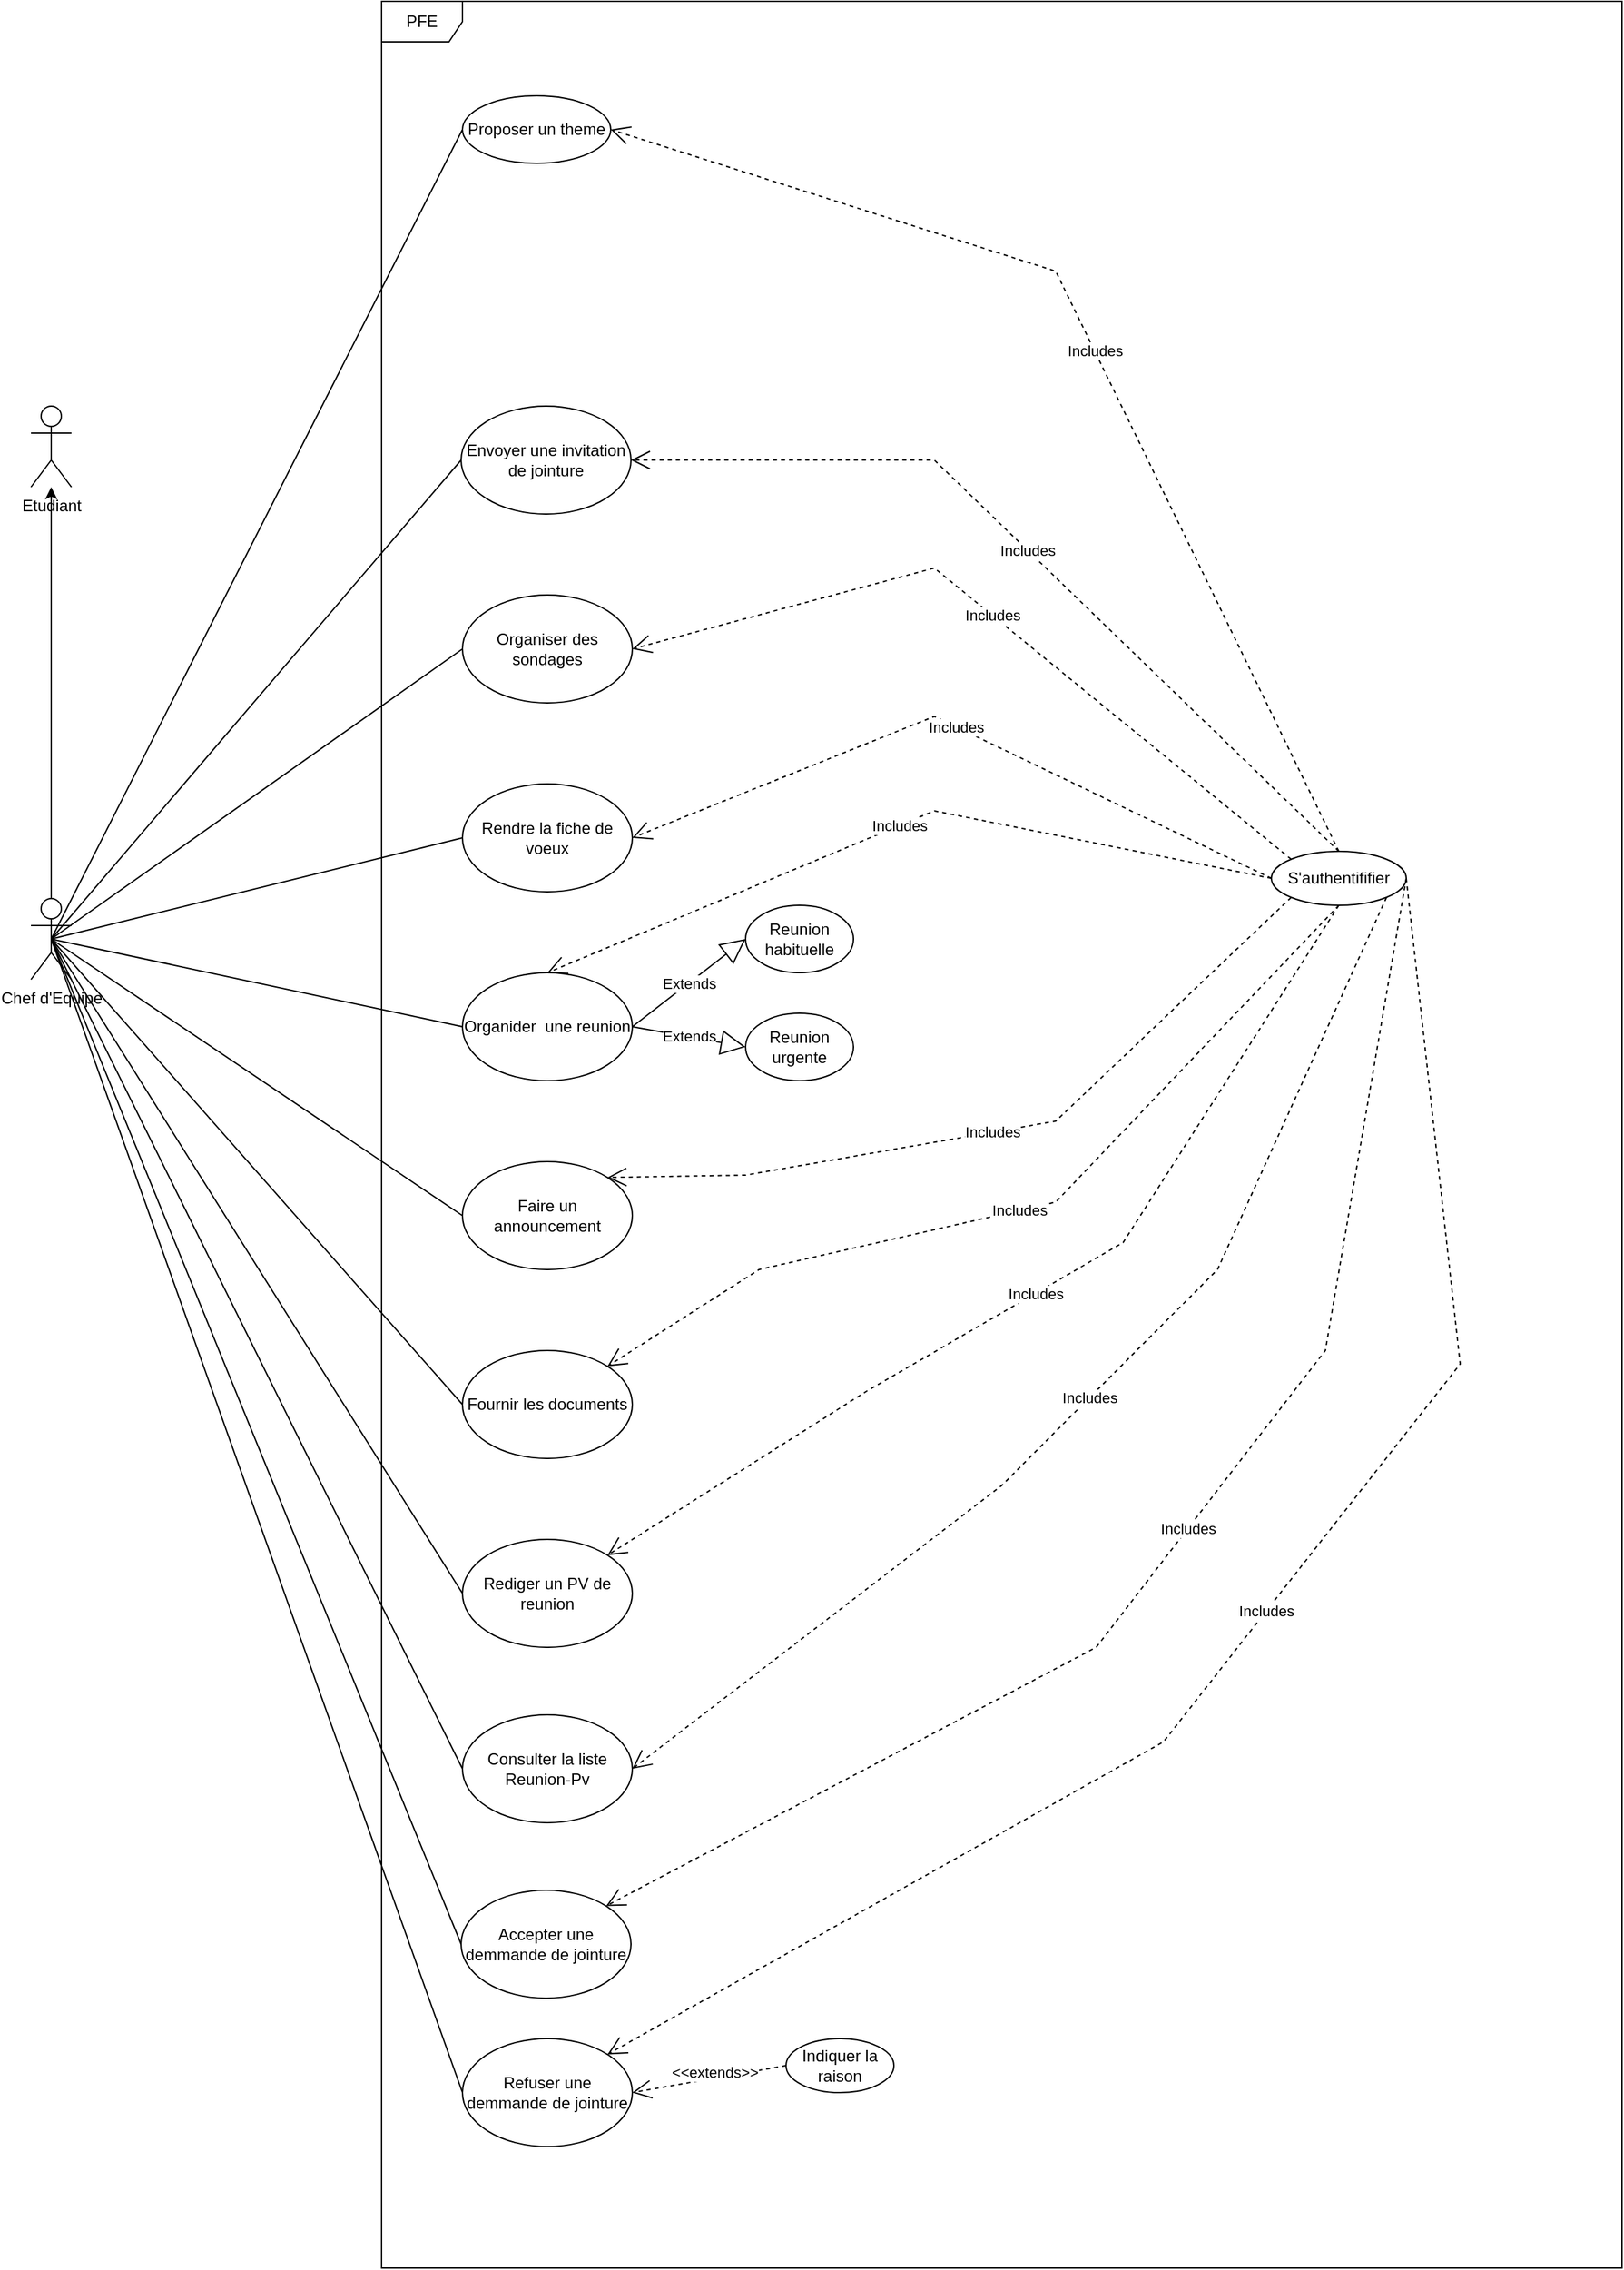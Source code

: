 <mxfile version="16.6.7" type="github">
  <diagram id="A067LKS2ry-VZMvpZOUi" name="Page-1">
    <mxGraphModel dx="635" dy="312" grid="1" gridSize="10" guides="1" tooltips="1" connect="1" arrows="1" fold="1" page="1" pageScale="1" pageWidth="827" pageHeight="1169" math="0" shadow="0">
      <root>
        <mxCell id="0" />
        <mxCell id="1" parent="0" />
        <mxCell id="kKdQHFVWe_23k0Kt-Wqn-3" value="" style="edgeStyle=orthogonalEdgeStyle;rounded=0;orthogonalLoop=1;jettySize=auto;html=1;" parent="1" source="kKdQHFVWe_23k0Kt-Wqn-1" target="kKdQHFVWe_23k0Kt-Wqn-2" edge="1">
          <mxGeometry relative="1" as="geometry" />
        </mxCell>
        <mxCell id="kKdQHFVWe_23k0Kt-Wqn-1" value="Chef d&#39;Equipe" style="shape=umlActor;verticalLabelPosition=bottom;verticalAlign=top;html=1;outlineConnect=0;" parent="1" vertex="1">
          <mxGeometry x="40" y="675" width="30" height="60" as="geometry" />
        </mxCell>
        <mxCell id="kKdQHFVWe_23k0Kt-Wqn-2" value="Etudiant&lt;br&gt;" style="shape=umlActor;verticalLabelPosition=bottom;verticalAlign=top;html=1;outlineConnect=0;" parent="1" vertex="1">
          <mxGeometry x="40" y="310" width="30" height="60" as="geometry" />
        </mxCell>
        <mxCell id="kKdQHFVWe_23k0Kt-Wqn-8" value="PFE" style="shape=umlFrame;whiteSpace=wrap;html=1;" parent="1" vertex="1">
          <mxGeometry x="300" y="10" width="920" height="1680" as="geometry" />
        </mxCell>
        <mxCell id="kKdQHFVWe_23k0Kt-Wqn-9" value="Proposer un theme" style="ellipse;whiteSpace=wrap;html=1;" parent="1" vertex="1">
          <mxGeometry x="360" y="80" width="110" height="50" as="geometry" />
        </mxCell>
        <mxCell id="kKdQHFVWe_23k0Kt-Wqn-11" value="Envoyer une invitation de jointure" style="ellipse;whiteSpace=wrap;html=1;" parent="1" vertex="1">
          <mxGeometry x="359" y="310" width="126" height="80" as="geometry" />
        </mxCell>
        <mxCell id="kKdQHFVWe_23k0Kt-Wqn-12" value="Organiser des sondages" style="ellipse;whiteSpace=wrap;html=1;" parent="1" vertex="1">
          <mxGeometry x="360" y="450" width="126" height="80" as="geometry" />
        </mxCell>
        <mxCell id="kKdQHFVWe_23k0Kt-Wqn-13" value="Rendre la fiche de voeux" style="ellipse;whiteSpace=wrap;html=1;" parent="1" vertex="1">
          <mxGeometry x="360" y="590" width="126" height="80" as="geometry" />
        </mxCell>
        <mxCell id="kKdQHFVWe_23k0Kt-Wqn-14" value="Organider&amp;nbsp; une reunion" style="ellipse;whiteSpace=wrap;html=1;" parent="1" vertex="1">
          <mxGeometry x="360" y="730" width="126" height="80" as="geometry" />
        </mxCell>
        <mxCell id="kKdQHFVWe_23k0Kt-Wqn-16" value="Reunion urgente" style="ellipse;whiteSpace=wrap;html=1;" parent="1" vertex="1">
          <mxGeometry x="570" y="760" width="80" height="50" as="geometry" />
        </mxCell>
        <mxCell id="kKdQHFVWe_23k0Kt-Wqn-18" value="Extends" style="endArrow=block;endSize=16;endFill=0;html=1;rounded=0;exitX=1;exitY=0.5;exitDx=0;exitDy=0;entryX=0;entryY=0.5;entryDx=0;entryDy=0;" parent="1" source="kKdQHFVWe_23k0Kt-Wqn-14" target="kKdQHFVWe_23k0Kt-Wqn-20" edge="1">
          <mxGeometry width="160" relative="1" as="geometry">
            <mxPoint x="540" y="770" as="sourcePoint" />
            <mxPoint x="570" y="705.0" as="targetPoint" />
          </mxGeometry>
        </mxCell>
        <mxCell id="kKdQHFVWe_23k0Kt-Wqn-19" value="Extends" style="endArrow=block;endSize=16;endFill=0;html=1;rounded=0;exitX=1;exitY=0.5;exitDx=0;exitDy=0;entryX=0;entryY=0.5;entryDx=0;entryDy=0;" parent="1" source="kKdQHFVWe_23k0Kt-Wqn-14" target="kKdQHFVWe_23k0Kt-Wqn-16" edge="1">
          <mxGeometry width="160" relative="1" as="geometry">
            <mxPoint x="496.0" y="780.0" as="sourcePoint" />
            <mxPoint x="580.0" y="720.0" as="targetPoint" />
          </mxGeometry>
        </mxCell>
        <mxCell id="kKdQHFVWe_23k0Kt-Wqn-20" value="Reunion habituelle" style="ellipse;whiteSpace=wrap;html=1;" parent="1" vertex="1">
          <mxGeometry x="570" y="680" width="80" height="50" as="geometry" />
        </mxCell>
        <mxCell id="kKdQHFVWe_23k0Kt-Wqn-21" value="Faire un announcement" style="ellipse;whiteSpace=wrap;html=1;" parent="1" vertex="1">
          <mxGeometry x="360" y="870" width="126" height="80" as="geometry" />
        </mxCell>
        <mxCell id="kKdQHFVWe_23k0Kt-Wqn-22" value="Fournir les documents" style="ellipse;whiteSpace=wrap;html=1;" parent="1" vertex="1">
          <mxGeometry x="360" y="1010" width="126" height="80" as="geometry" />
        </mxCell>
        <mxCell id="kKdQHFVWe_23k0Kt-Wqn-23" value="Rediger un PV de reunion" style="ellipse;whiteSpace=wrap;html=1;" parent="1" vertex="1">
          <mxGeometry x="360" y="1150" width="126" height="80" as="geometry" />
        </mxCell>
        <mxCell id="kKdQHFVWe_23k0Kt-Wqn-26" value="Consulter la liste Reunion-Pv" style="ellipse;whiteSpace=wrap;html=1;" parent="1" vertex="1">
          <mxGeometry x="360" y="1280" width="126" height="80" as="geometry" />
        </mxCell>
        <mxCell id="kKdQHFVWe_23k0Kt-Wqn-29" value="" style="endArrow=none;html=1;rounded=0;entryX=0;entryY=0.5;entryDx=0;entryDy=0;exitX=0.5;exitY=0.5;exitDx=0;exitDy=0;exitPerimeter=0;" parent="1" source="kKdQHFVWe_23k0Kt-Wqn-1" target="kKdQHFVWe_23k0Kt-Wqn-9" edge="1">
          <mxGeometry width="50" height="50" relative="1" as="geometry">
            <mxPoint x="50" y="650" as="sourcePoint" />
            <mxPoint x="100" y="600" as="targetPoint" />
          </mxGeometry>
        </mxCell>
        <mxCell id="kKdQHFVWe_23k0Kt-Wqn-33" value="" style="endArrow=none;html=1;rounded=0;entryX=0;entryY=0.5;entryDx=0;entryDy=0;exitX=0.5;exitY=0.5;exitDx=0;exitDy=0;exitPerimeter=0;" parent="1" source="kKdQHFVWe_23k0Kt-Wqn-1" target="kKdQHFVWe_23k0Kt-Wqn-11" edge="1">
          <mxGeometry width="50" height="50" relative="1" as="geometry">
            <mxPoint x="80" y="581.99" as="sourcePoint" />
            <mxPoint x="369" y="235" as="targetPoint" />
          </mxGeometry>
        </mxCell>
        <mxCell id="kKdQHFVWe_23k0Kt-Wqn-34" value="" style="endArrow=none;html=1;rounded=0;entryX=0;entryY=0.5;entryDx=0;entryDy=0;exitX=0.5;exitY=0.5;exitDx=0;exitDy=0;exitPerimeter=0;" parent="1" source="kKdQHFVWe_23k0Kt-Wqn-1" target="kKdQHFVWe_23k0Kt-Wqn-12" edge="1">
          <mxGeometry width="50" height="50" relative="1" as="geometry">
            <mxPoint x="65" y="600" as="sourcePoint" />
            <mxPoint x="369.0" y="360" as="targetPoint" />
          </mxGeometry>
        </mxCell>
        <mxCell id="kKdQHFVWe_23k0Kt-Wqn-35" value="" style="endArrow=none;html=1;rounded=0;entryX=0;entryY=0.5;entryDx=0;entryDy=0;exitX=0.5;exitY=0.5;exitDx=0;exitDy=0;exitPerimeter=0;" parent="1" source="kKdQHFVWe_23k0Kt-Wqn-1" target="kKdQHFVWe_23k0Kt-Wqn-13" edge="1">
          <mxGeometry width="50" height="50" relative="1" as="geometry">
            <mxPoint x="65" y="600" as="sourcePoint" />
            <mxPoint x="370.0" y="500" as="targetPoint" />
          </mxGeometry>
        </mxCell>
        <mxCell id="kKdQHFVWe_23k0Kt-Wqn-37" value="" style="endArrow=none;html=1;rounded=0;entryX=0;entryY=0.5;entryDx=0;entryDy=0;exitX=0.5;exitY=0.5;exitDx=0;exitDy=0;exitPerimeter=0;" parent="1" source="kKdQHFVWe_23k0Kt-Wqn-1" target="kKdQHFVWe_23k0Kt-Wqn-14" edge="1">
          <mxGeometry width="50" height="50" relative="1" as="geometry">
            <mxPoint x="65" y="600" as="sourcePoint" />
            <mxPoint x="370.0" y="640" as="targetPoint" />
          </mxGeometry>
        </mxCell>
        <mxCell id="kKdQHFVWe_23k0Kt-Wqn-38" value="" style="endArrow=none;html=1;rounded=0;entryX=0;entryY=0.5;entryDx=0;entryDy=0;exitX=0.5;exitY=0.5;exitDx=0;exitDy=0;exitPerimeter=0;" parent="1" source="kKdQHFVWe_23k0Kt-Wqn-1" target="kKdQHFVWe_23k0Kt-Wqn-21" edge="1">
          <mxGeometry width="50" height="50" relative="1" as="geometry">
            <mxPoint x="65" y="600" as="sourcePoint" />
            <mxPoint x="370.0" y="780" as="targetPoint" />
          </mxGeometry>
        </mxCell>
        <mxCell id="kKdQHFVWe_23k0Kt-Wqn-41" value="" style="endArrow=none;html=1;rounded=0;entryX=0;entryY=0.5;entryDx=0;entryDy=0;exitX=0.5;exitY=0.5;exitDx=0;exitDy=0;exitPerimeter=0;" parent="1" source="kKdQHFVWe_23k0Kt-Wqn-1" target="kKdQHFVWe_23k0Kt-Wqn-22" edge="1">
          <mxGeometry width="50" height="50" relative="1" as="geometry">
            <mxPoint x="65" y="715" as="sourcePoint" />
            <mxPoint x="370.0" y="920" as="targetPoint" />
          </mxGeometry>
        </mxCell>
        <mxCell id="kKdQHFVWe_23k0Kt-Wqn-42" value="" style="endArrow=none;html=1;rounded=0;entryX=0;entryY=0.5;entryDx=0;entryDy=0;exitX=0.5;exitY=0.5;exitDx=0;exitDy=0;exitPerimeter=0;" parent="1" source="kKdQHFVWe_23k0Kt-Wqn-1" target="kKdQHFVWe_23k0Kt-Wqn-23" edge="1">
          <mxGeometry width="50" height="50" relative="1" as="geometry">
            <mxPoint x="65" y="715" as="sourcePoint" />
            <mxPoint x="370.0" y="1060" as="targetPoint" />
          </mxGeometry>
        </mxCell>
        <mxCell id="kKdQHFVWe_23k0Kt-Wqn-43" value="" style="endArrow=none;html=1;rounded=0;entryX=0;entryY=0.5;entryDx=0;entryDy=0;exitX=0.5;exitY=0.5;exitDx=0;exitDy=0;exitPerimeter=0;" parent="1" source="kKdQHFVWe_23k0Kt-Wqn-1" target="kKdQHFVWe_23k0Kt-Wqn-26" edge="1">
          <mxGeometry width="50" height="50" relative="1" as="geometry">
            <mxPoint x="65" y="715" as="sourcePoint" />
            <mxPoint x="370.0" y="1200" as="targetPoint" />
          </mxGeometry>
        </mxCell>
        <mxCell id="kKdQHFVWe_23k0Kt-Wqn-44" value="S&#39;authentififier" style="ellipse;whiteSpace=wrap;html=1;" parent="1" vertex="1">
          <mxGeometry x="960" y="640" width="100" height="40" as="geometry" />
        </mxCell>
        <mxCell id="kKdQHFVWe_23k0Kt-Wqn-45" value="Includes" style="endArrow=open;endSize=12;dashed=1;html=1;rounded=0;exitX=0.5;exitY=0;exitDx=0;exitDy=0;entryX=1;entryY=0.5;entryDx=0;entryDy=0;" parent="1" source="kKdQHFVWe_23k0Kt-Wqn-44" target="kKdQHFVWe_23k0Kt-Wqn-9" edge="1">
          <mxGeometry width="160" relative="1" as="geometry">
            <mxPoint x="845" y="605" as="sourcePoint" />
            <mxPoint x="485.0" y="550" as="targetPoint" />
            <Array as="points">
              <mxPoint x="800" y="210" />
            </Array>
          </mxGeometry>
        </mxCell>
        <mxCell id="kKdQHFVWe_23k0Kt-Wqn-47" value="Includes" style="endArrow=open;endSize=12;dashed=1;html=1;rounded=0;entryX=1;entryY=0.5;entryDx=0;entryDy=0;exitX=0.5;exitY=0;exitDx=0;exitDy=0;" parent="1" source="kKdQHFVWe_23k0Kt-Wqn-44" target="kKdQHFVWe_23k0Kt-Wqn-11" edge="1">
          <mxGeometry width="160" relative="1" as="geometry">
            <mxPoint x="960" y="580" as="sourcePoint" />
            <mxPoint x="479" y="235.0" as="targetPoint" />
            <Array as="points">
              <mxPoint x="710" y="350" />
            </Array>
          </mxGeometry>
        </mxCell>
        <mxCell id="kKdQHFVWe_23k0Kt-Wqn-49" value="Includes" style="endArrow=open;endSize=12;dashed=1;html=1;rounded=0;entryX=1;entryY=0.5;entryDx=0;entryDy=0;exitX=0;exitY=0;exitDx=0;exitDy=0;" parent="1" source="kKdQHFVWe_23k0Kt-Wqn-44" target="kKdQHFVWe_23k0Kt-Wqn-12" edge="1">
          <mxGeometry width="160" relative="1" as="geometry">
            <mxPoint x="970" y="590" as="sourcePoint" />
            <mxPoint x="495.0" y="360.0" as="targetPoint" />
            <Array as="points">
              <mxPoint x="710" y="430" />
            </Array>
          </mxGeometry>
        </mxCell>
        <mxCell id="kKdQHFVWe_23k0Kt-Wqn-50" value="Includes" style="endArrow=open;endSize=12;dashed=1;html=1;rounded=0;entryX=1;entryY=0.5;entryDx=0;entryDy=0;exitX=0;exitY=0.5;exitDx=0;exitDy=0;" parent="1" source="kKdQHFVWe_23k0Kt-Wqn-44" target="kKdQHFVWe_23k0Kt-Wqn-13" edge="1">
          <mxGeometry width="160" relative="1" as="geometry">
            <mxPoint x="944.645" y="605.858" as="sourcePoint" />
            <mxPoint x="496.0" y="500" as="targetPoint" />
            <Array as="points">
              <mxPoint x="710" y="540" />
            </Array>
          </mxGeometry>
        </mxCell>
        <mxCell id="kKdQHFVWe_23k0Kt-Wqn-51" value="Includes" style="endArrow=open;endSize=12;dashed=1;html=1;rounded=0;entryX=0.5;entryY=0;entryDx=0;entryDy=0;exitX=0;exitY=0.5;exitDx=0;exitDy=0;" parent="1" source="kKdQHFVWe_23k0Kt-Wqn-44" target="kKdQHFVWe_23k0Kt-Wqn-14" edge="1">
          <mxGeometry width="160" relative="1" as="geometry">
            <mxPoint x="910" y="630" as="sourcePoint" />
            <mxPoint x="496.0" y="640" as="targetPoint" />
            <Array as="points">
              <mxPoint x="710" y="610" />
            </Array>
          </mxGeometry>
        </mxCell>
        <mxCell id="kKdQHFVWe_23k0Kt-Wqn-56" value="Includes" style="endArrow=open;endSize=12;dashed=1;html=1;rounded=0;entryX=1;entryY=0;entryDx=0;entryDy=0;exitX=0;exitY=1;exitDx=0;exitDy=0;" parent="1" source="kKdQHFVWe_23k0Kt-Wqn-44" target="kKdQHFVWe_23k0Kt-Wqn-21" edge="1">
          <mxGeometry width="160" relative="1" as="geometry">
            <mxPoint x="954.854" y="644.226" as="sourcePoint" />
            <mxPoint x="433.0" y="820.0" as="targetPoint" />
            <Array as="points">
              <mxPoint x="800" y="840" />
              <mxPoint x="570" y="880" />
            </Array>
          </mxGeometry>
        </mxCell>
        <mxCell id="kKdQHFVWe_23k0Kt-Wqn-57" value="Includes" style="endArrow=open;endSize=12;dashed=1;html=1;rounded=0;entryX=1;entryY=0;entryDx=0;entryDy=0;exitX=0.5;exitY=1;exitDx=0;exitDy=0;" parent="1" source="kKdQHFVWe_23k0Kt-Wqn-44" target="kKdQHFVWe_23k0Kt-Wqn-22" edge="1">
          <mxGeometry width="160" relative="1" as="geometry">
            <mxPoint x="984.854" y="684.226" as="sourcePoint" />
            <mxPoint x="477.317" y="891.57" as="targetPoint" />
            <Array as="points">
              <mxPoint x="800" y="900" />
              <mxPoint x="580" y="950" />
            </Array>
          </mxGeometry>
        </mxCell>
        <mxCell id="kKdQHFVWe_23k0Kt-Wqn-58" value="Includes" style="endArrow=open;endSize=12;dashed=1;html=1;rounded=0;entryX=1;entryY=0;entryDx=0;entryDy=0;exitX=0.5;exitY=1;exitDx=0;exitDy=0;" parent="1" source="kKdQHFVWe_23k0Kt-Wqn-44" target="kKdQHFVWe_23k0Kt-Wqn-23" edge="1">
          <mxGeometry width="160" relative="1" as="geometry">
            <mxPoint x="1020" y="690.0" as="sourcePoint" />
            <mxPoint x="477.317" y="1031.57" as="targetPoint" />
            <Array as="points">
              <mxPoint x="850" y="930" />
              <mxPoint x="660" y="1040" />
            </Array>
          </mxGeometry>
        </mxCell>
        <mxCell id="kKdQHFVWe_23k0Kt-Wqn-59" value="Includes" style="endArrow=open;endSize=12;dashed=1;html=1;rounded=0;entryX=1;entryY=0.5;entryDx=0;entryDy=0;exitX=1;exitY=1;exitDx=0;exitDy=0;" parent="1" source="kKdQHFVWe_23k0Kt-Wqn-44" target="kKdQHFVWe_23k0Kt-Wqn-26" edge="1">
          <mxGeometry width="160" relative="1" as="geometry">
            <mxPoint x="1020" y="690.0" as="sourcePoint" />
            <mxPoint x="477.317" y="1171.57" as="targetPoint" />
            <Array as="points">
              <mxPoint x="920" y="950" />
              <mxPoint x="760" y="1110" />
            </Array>
          </mxGeometry>
        </mxCell>
        <mxCell id="tkAfyqhqfIjrdCeZFMqN-15" value="Accepter une demmande de jointure" style="ellipse;whiteSpace=wrap;html=1;" parent="1" vertex="1">
          <mxGeometry x="359" y="1410" width="126" height="80" as="geometry" />
        </mxCell>
        <mxCell id="tkAfyqhqfIjrdCeZFMqN-16" value="Indiquer la raison" style="ellipse;whiteSpace=wrap;html=1;" parent="1" vertex="1">
          <mxGeometry x="600" y="1520" width="80" height="40" as="geometry" />
        </mxCell>
        <mxCell id="tkAfyqhqfIjrdCeZFMqN-17" value="&amp;lt;&amp;lt;extends&amp;gt;&amp;gt;" style="endArrow=open;endSize=12;dashed=1;html=1;rounded=0;entryX=1;entryY=0.5;entryDx=0;entryDy=0;exitX=0;exitY=0.5;exitDx=0;exitDy=0;" parent="1" source="tkAfyqhqfIjrdCeZFMqN-16" target="tkAfyqhqfIjrdCeZFMqN-20" edge="1">
          <mxGeometry x="-0.081" y="-4" width="160" relative="1" as="geometry">
            <mxPoint x="540" y="1490" as="sourcePoint" />
            <mxPoint x="483.454" y="1485.632" as="targetPoint" />
            <Array as="points" />
            <mxPoint as="offset" />
          </mxGeometry>
        </mxCell>
        <mxCell id="tkAfyqhqfIjrdCeZFMqN-18" value="" style="endArrow=none;html=1;rounded=0;exitX=0.5;exitY=0.5;exitDx=0;exitDy=0;exitPerimeter=0;entryX=0;entryY=0.5;entryDx=0;entryDy=0;" parent="1" source="kKdQHFVWe_23k0Kt-Wqn-1" target="tkAfyqhqfIjrdCeZFMqN-15" edge="1">
          <mxGeometry width="50" height="50" relative="1" as="geometry">
            <mxPoint x="70" y="870" as="sourcePoint" />
            <mxPoint x="120" y="820" as="targetPoint" />
          </mxGeometry>
        </mxCell>
        <mxCell id="tkAfyqhqfIjrdCeZFMqN-19" value="Includes" style="endArrow=open;endSize=12;dashed=1;html=1;rounded=0;entryX=1;entryY=0;entryDx=0;entryDy=0;exitX=1;exitY=0.5;exitDx=0;exitDy=0;" parent="1" source="kKdQHFVWe_23k0Kt-Wqn-44" target="tkAfyqhqfIjrdCeZFMqN-15" edge="1">
          <mxGeometry width="160" relative="1" as="geometry">
            <mxPoint x="1054.956" y="684.3" as="sourcePoint" />
            <mxPoint x="496.0" y="1330" as="targetPoint" />
            <Array as="points">
              <mxPoint x="1000" y="1010" />
              <mxPoint x="830" y="1230" />
            </Array>
          </mxGeometry>
        </mxCell>
        <mxCell id="tkAfyqhqfIjrdCeZFMqN-20" value="Refuser une demmande de jointure" style="ellipse;whiteSpace=wrap;html=1;" parent="1" vertex="1">
          <mxGeometry x="360" y="1520" width="126" height="80" as="geometry" />
        </mxCell>
        <mxCell id="tkAfyqhqfIjrdCeZFMqN-21" value="" style="endArrow=none;html=1;rounded=0;entryX=0.5;entryY=0.5;entryDx=0;entryDy=0;entryPerimeter=0;exitX=0;exitY=0.5;exitDx=0;exitDy=0;" parent="1" source="tkAfyqhqfIjrdCeZFMqN-20" target="kKdQHFVWe_23k0Kt-Wqn-1" edge="1">
          <mxGeometry width="50" height="50" relative="1" as="geometry">
            <mxPoint x="30" y="790" as="sourcePoint" />
            <mxPoint x="80" y="740" as="targetPoint" />
          </mxGeometry>
        </mxCell>
        <mxCell id="tkAfyqhqfIjrdCeZFMqN-22" value="Includes" style="endArrow=open;endSize=12;dashed=1;html=1;rounded=0;entryX=1;entryY=0;entryDx=0;entryDy=0;exitX=1;exitY=0.5;exitDx=0;exitDy=0;" parent="1" source="kKdQHFVWe_23k0Kt-Wqn-44" target="tkAfyqhqfIjrdCeZFMqN-20" edge="1">
          <mxGeometry width="160" relative="1" as="geometry">
            <mxPoint x="1080" y="660" as="sourcePoint" />
            <mxPoint x="476.37" y="1431.603" as="targetPoint" />
            <Array as="points">
              <mxPoint x="1100" y="1020" />
              <mxPoint x="880" y="1300" />
            </Array>
          </mxGeometry>
        </mxCell>
      </root>
    </mxGraphModel>
  </diagram>
</mxfile>
